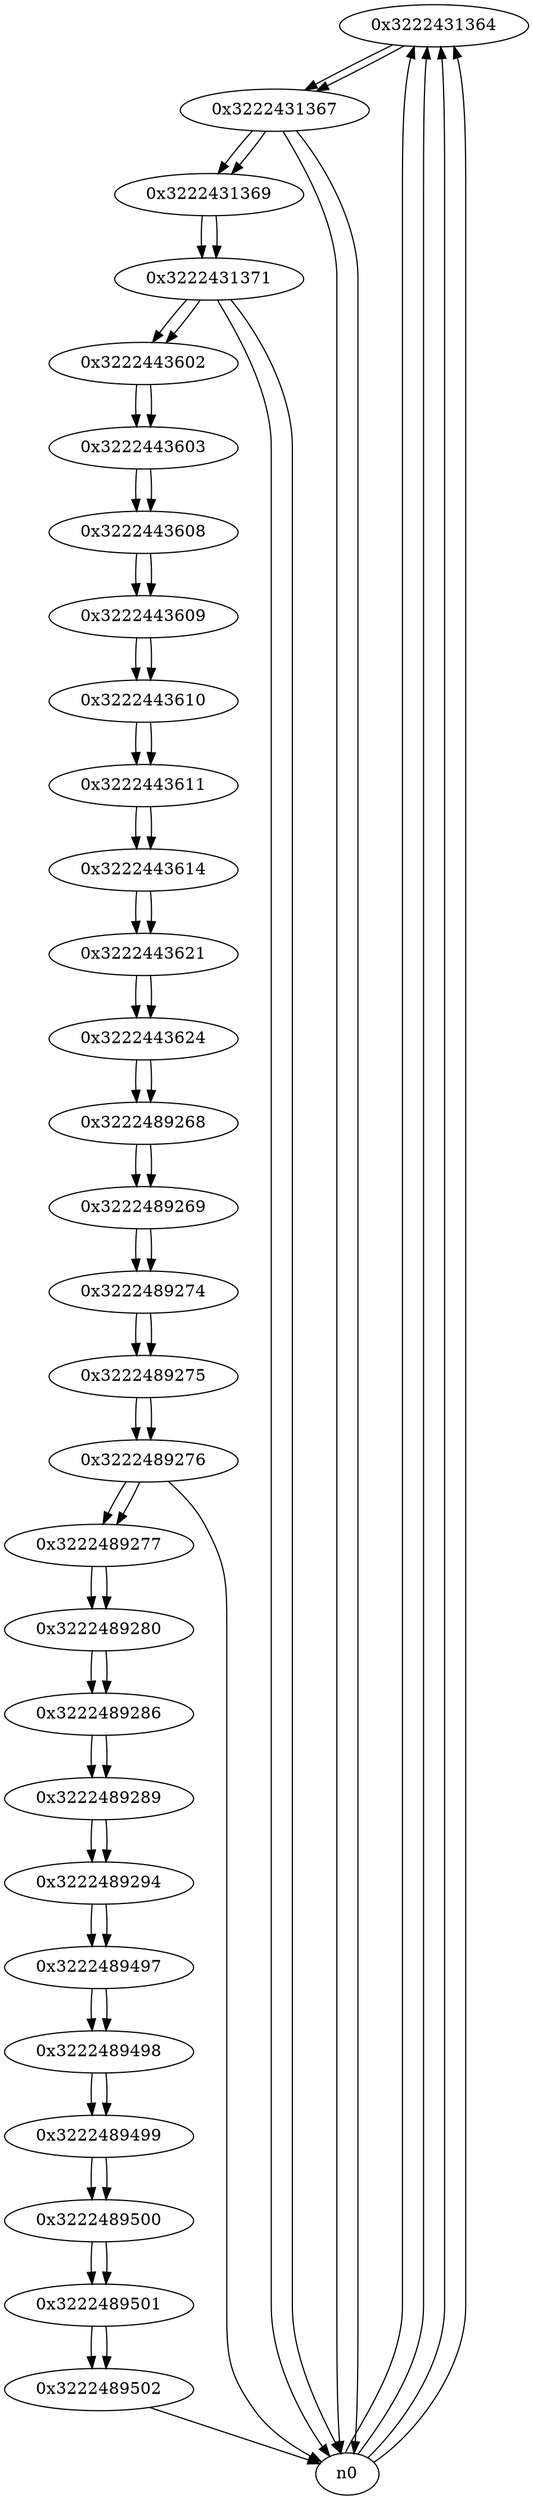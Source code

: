 digraph G{
/* nodes */
  n1 [label="0x3222431364"]
  n2 [label="0x3222431367"]
  n3 [label="0x3222431369"]
  n4 [label="0x3222431371"]
  n5 [label="0x3222443602"]
  n6 [label="0x3222443603"]
  n7 [label="0x3222443608"]
  n8 [label="0x3222443609"]
  n9 [label="0x3222443610"]
  n10 [label="0x3222443611"]
  n11 [label="0x3222443614"]
  n12 [label="0x3222443621"]
  n13 [label="0x3222443624"]
  n14 [label="0x3222489268"]
  n15 [label="0x3222489269"]
  n16 [label="0x3222489274"]
  n17 [label="0x3222489275"]
  n18 [label="0x3222489276"]
  n19 [label="0x3222489277"]
  n20 [label="0x3222489280"]
  n21 [label="0x3222489286"]
  n22 [label="0x3222489289"]
  n23 [label="0x3222489294"]
  n24 [label="0x3222489497"]
  n25 [label="0x3222489498"]
  n26 [label="0x3222489499"]
  n27 [label="0x3222489500"]
  n28 [label="0x3222489501"]
  n29 [label="0x3222489502"]
/* edges */
n1 -> n2;
n0 -> n1;
n0 -> n1;
n0 -> n1;
n0 -> n1;
n2 -> n3;
n2 -> n0;
n2 -> n0;
n1 -> n2;
n3 -> n4;
n2 -> n3;
n4 -> n5;
n4 -> n0;
n4 -> n0;
n3 -> n4;
n5 -> n6;
n4 -> n5;
n6 -> n7;
n5 -> n6;
n7 -> n8;
n6 -> n7;
n8 -> n9;
n7 -> n8;
n9 -> n10;
n8 -> n9;
n10 -> n11;
n9 -> n10;
n11 -> n12;
n10 -> n11;
n12 -> n13;
n11 -> n12;
n13 -> n14;
n12 -> n13;
n14 -> n15;
n13 -> n14;
n15 -> n16;
n14 -> n15;
n16 -> n17;
n15 -> n16;
n17 -> n18;
n16 -> n17;
n18 -> n19;
n18 -> n0;
n17 -> n18;
n19 -> n20;
n18 -> n19;
n20 -> n21;
n19 -> n20;
n21 -> n22;
n20 -> n21;
n22 -> n23;
n21 -> n22;
n23 -> n24;
n22 -> n23;
n24 -> n25;
n23 -> n24;
n25 -> n26;
n24 -> n25;
n26 -> n27;
n25 -> n26;
n27 -> n28;
n26 -> n27;
n28 -> n29;
n27 -> n28;
n29 -> n0;
n28 -> n29;
}
